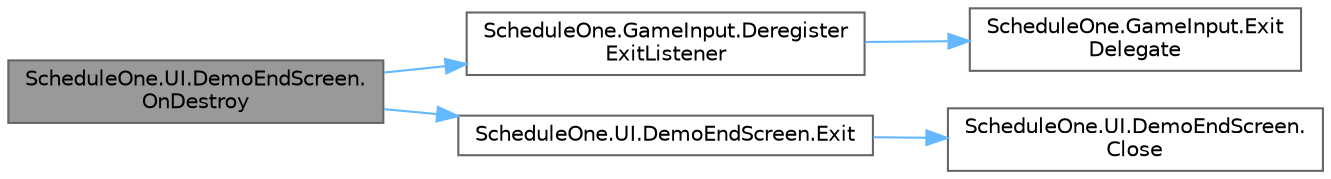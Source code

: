 digraph "ScheduleOne.UI.DemoEndScreen.OnDestroy"
{
 // LATEX_PDF_SIZE
  bgcolor="transparent";
  edge [fontname=Helvetica,fontsize=10,labelfontname=Helvetica,labelfontsize=10];
  node [fontname=Helvetica,fontsize=10,shape=box,height=0.2,width=0.4];
  rankdir="LR";
  Node1 [id="Node000001",label="ScheduleOne.UI.DemoEndScreen.\lOnDestroy",height=0.2,width=0.4,color="gray40", fillcolor="grey60", style="filled", fontcolor="black",tooltip=" "];
  Node1 -> Node2 [id="edge1_Node000001_Node000002",color="steelblue1",style="solid",tooltip=" "];
  Node2 [id="Node000002",label="ScheduleOne.GameInput.Deregister\lExitListener",height=0.2,width=0.4,color="grey40", fillcolor="white", style="filled",URL="$class_schedule_one_1_1_game_input.html#a0655c9f1d00880f454322041abe50d52",tooltip=" "];
  Node2 -> Node3 [id="edge2_Node000002_Node000003",color="steelblue1",style="solid",tooltip=" "];
  Node3 [id="Node000003",label="ScheduleOne.GameInput.Exit\lDelegate",height=0.2,width=0.4,color="grey40", fillcolor="white", style="filled",URL="$class_schedule_one_1_1_game_input.html#adc37a272366740397766d17658a93fd3",tooltip=" "];
  Node1 -> Node4 [id="edge3_Node000001_Node000004",color="steelblue1",style="solid",tooltip=" "];
  Node4 [id="Node000004",label="ScheduleOne.UI.DemoEndScreen.Exit",height=0.2,width=0.4,color="grey40", fillcolor="white", style="filled",URL="$class_schedule_one_1_1_u_i_1_1_demo_end_screen.html#a319b0457db78685d6db20e0e1e664e83",tooltip=" "];
  Node4 -> Node5 [id="edge4_Node000004_Node000005",color="steelblue1",style="solid",tooltip=" "];
  Node5 [id="Node000005",label="ScheduleOne.UI.DemoEndScreen.\lClose",height=0.2,width=0.4,color="grey40", fillcolor="white", style="filled",URL="$class_schedule_one_1_1_u_i_1_1_demo_end_screen.html#ae9154525a2f6530b2e87661a6d925a7d",tooltip=" "];
}
